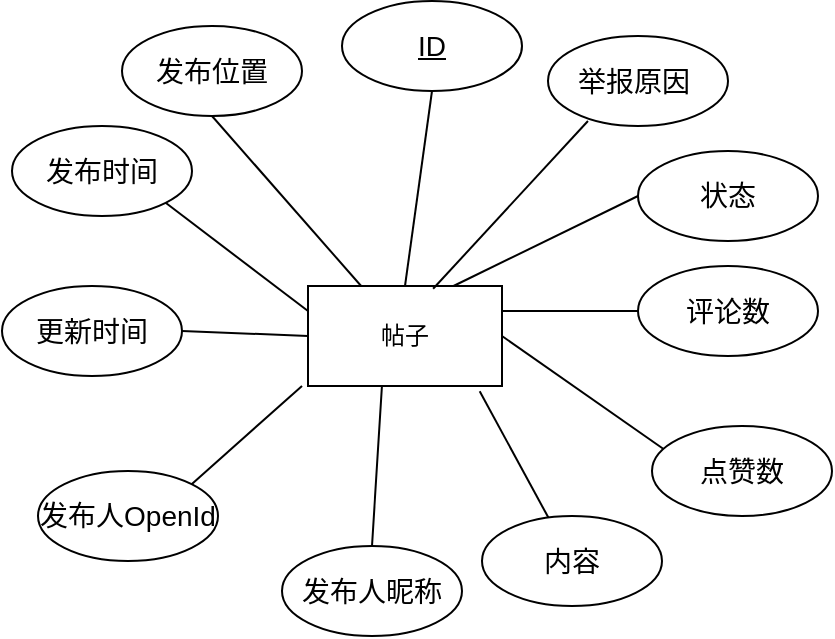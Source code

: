 <mxfile version="10.6.7" type="github"><diagram id="vmu4BHk6NGFIc5IeM8Mc" name="Ã§Â¬Â¬ 1 Ã©Â¡Âµ"><mxGraphModel dx="1476" dy="575" grid="1" gridSize="10" guides="1" tooltips="1" connect="1" arrows="1" fold="1" page="1" pageScale="1" pageWidth="827" pageHeight="1169" math="0" shadow="0"><root><mxCell id="0"/><mxCell id="1" parent="0"/><mxCell id="_wBjYyhJ8MaK4rEdYe84-5" value="&lt;font style=&quot;font-size: 14px&quot;&gt;发布时间&lt;/font&gt;" style="ellipse;whiteSpace=wrap;html=1;" parent="1" vertex="1"><mxGeometry x="145" y="140" width="90" height="45" as="geometry"/></mxCell><mxCell id="OzPj0mgiXGPwTFgrvcDz-1" value="帖子" style="rounded=0;whiteSpace=wrap;html=1;" parent="1" vertex="1"><mxGeometry x="293" y="220" width="97" height="50" as="geometry"/></mxCell><mxCell id="OzPj0mgiXGPwTFgrvcDz-2" value="&lt;font style=&quot;font-size: 14px&quot;&gt;更新时间&lt;/font&gt;" style="ellipse;whiteSpace=wrap;html=1;" parent="1" vertex="1"><mxGeometry x="140" y="220" width="90" height="45" as="geometry"/></mxCell><mxCell id="OzPj0mgiXGPwTFgrvcDz-3" value="&lt;font style=&quot;font-size: 14px&quot;&gt;发布人OpenId&lt;/font&gt;" style="ellipse;whiteSpace=wrap;html=1;" parent="1" vertex="1"><mxGeometry x="158" y="312.5" width="90" height="45" as="geometry"/></mxCell><mxCell id="OzPj0mgiXGPwTFgrvcDz-4" value="&lt;font style=&quot;font-size: 14px&quot;&gt;发布人昵称&lt;/font&gt;" style="ellipse;whiteSpace=wrap;html=1;" parent="1" vertex="1"><mxGeometry x="280" y="350" width="90" height="45" as="geometry"/></mxCell><mxCell id="OzPj0mgiXGPwTFgrvcDz-5" value="&lt;font style=&quot;font-size: 14px&quot;&gt;内容&lt;/font&gt;" style="ellipse;whiteSpace=wrap;html=1;" parent="1" vertex="1"><mxGeometry x="380" y="335" width="90" height="45" as="geometry"/></mxCell><mxCell id="OzPj0mgiXGPwTFgrvcDz-7" value="&lt;font style=&quot;font-size: 14px&quot;&gt;点赞数&lt;/font&gt;" style="ellipse;whiteSpace=wrap;html=1;" parent="1" vertex="1"><mxGeometry x="465" y="290" width="90" height="45" as="geometry"/></mxCell><mxCell id="OzPj0mgiXGPwTFgrvcDz-8" value="&lt;font style=&quot;font-size: 14px&quot;&gt;评论数&lt;/font&gt;" style="ellipse;whiteSpace=wrap;html=1;" parent="1" vertex="1"><mxGeometry x="458" y="210" width="90" height="45" as="geometry"/></mxCell><mxCell id="OzPj0mgiXGPwTFgrvcDz-9" value="&lt;font style=&quot;font-size: 14px&quot;&gt;状态&lt;/font&gt;" style="ellipse;whiteSpace=wrap;html=1;" parent="1" vertex="1"><mxGeometry x="458" y="152.5" width="90" height="45" as="geometry"/></mxCell><mxCell id="OzPj0mgiXGPwTFgrvcDz-10" value="&lt;font style=&quot;font-size: 14px&quot;&gt;举报原因&amp;nbsp;&lt;/font&gt;" style="ellipse;whiteSpace=wrap;html=1;" parent="1" vertex="1"><mxGeometry x="413" y="95" width="90" height="45" as="geometry"/></mxCell><mxCell id="OzPj0mgiXGPwTFgrvcDz-11" value="&lt;font style=&quot;font-size: 14px&quot;&gt;发布位置&lt;/font&gt;" style="ellipse;whiteSpace=wrap;html=1;" parent="1" vertex="1"><mxGeometry x="200" y="90" width="90" height="45" as="geometry"/></mxCell><mxCell id="OzPj0mgiXGPwTFgrvcDz-12" value="" style="endArrow=none;html=1;entryX=1;entryY=1;entryDx=0;entryDy=0;exitX=0;exitY=0.25;exitDx=0;exitDy=0;" parent="1" source="OzPj0mgiXGPwTFgrvcDz-1" target="_wBjYyhJ8MaK4rEdYe84-5" edge="1"><mxGeometry width="50" height="50" relative="1" as="geometry"><mxPoint x="110" y="470" as="sourcePoint"/><mxPoint x="160" y="420" as="targetPoint"/></mxGeometry></mxCell><mxCell id="OzPj0mgiXGPwTFgrvcDz-13" value="" style="endArrow=none;html=1;exitX=1;exitY=0.5;exitDx=0;exitDy=0;entryX=0;entryY=0.5;entryDx=0;entryDy=0;" parent="1" source="OzPj0mgiXGPwTFgrvcDz-2" target="OzPj0mgiXGPwTFgrvcDz-1" edge="1"><mxGeometry width="50" height="50" relative="1" as="geometry"><mxPoint x="110" y="470" as="sourcePoint"/><mxPoint x="290" y="250" as="targetPoint"/></mxGeometry></mxCell><mxCell id="OzPj0mgiXGPwTFgrvcDz-14" value="" style="endArrow=none;html=1;exitX=1;exitY=0;exitDx=0;exitDy=0;" parent="1" source="OzPj0mgiXGPwTFgrvcDz-3" edge="1"><mxGeometry width="50" height="50" relative="1" as="geometry"><mxPoint x="120" y="480" as="sourcePoint"/><mxPoint x="290" y="270" as="targetPoint"/></mxGeometry></mxCell><mxCell id="OzPj0mgiXGPwTFgrvcDz-15" value="" style="endArrow=none;html=1;entryX=0.381;entryY=1;entryDx=0;entryDy=0;entryPerimeter=0;exitX=0.5;exitY=0;exitDx=0;exitDy=0;" parent="1" source="OzPj0mgiXGPwTFgrvcDz-4" target="OzPj0mgiXGPwTFgrvcDz-1" edge="1"><mxGeometry width="50" height="50" relative="1" as="geometry"><mxPoint x="130" y="490" as="sourcePoint"/><mxPoint x="180" y="440" as="targetPoint"/></mxGeometry></mxCell><mxCell id="OzPj0mgiXGPwTFgrvcDz-16" value="" style="endArrow=none;html=1;entryX=0.885;entryY=1.052;entryDx=0;entryDy=0;entryPerimeter=0;" parent="1" source="OzPj0mgiXGPwTFgrvcDz-5" target="OzPj0mgiXGPwTFgrvcDz-1" edge="1"><mxGeometry width="50" height="50" relative="1" as="geometry"><mxPoint x="140" y="500" as="sourcePoint"/><mxPoint x="190" y="450" as="targetPoint"/></mxGeometry></mxCell><mxCell id="OzPj0mgiXGPwTFgrvcDz-17" value="" style="endArrow=none;html=1;entryX=1;entryY=0.5;entryDx=0;entryDy=0;exitX=0.062;exitY=0.253;exitDx=0;exitDy=0;exitPerimeter=0;" parent="1" source="OzPj0mgiXGPwTFgrvcDz-7" target="OzPj0mgiXGPwTFgrvcDz-1" edge="1"><mxGeometry width="50" height="50" relative="1" as="geometry"><mxPoint x="150" y="510" as="sourcePoint"/><mxPoint x="200" y="460" as="targetPoint"/></mxGeometry></mxCell><mxCell id="OzPj0mgiXGPwTFgrvcDz-18" value="" style="endArrow=none;html=1;entryX=1;entryY=0.25;entryDx=0;entryDy=0;exitX=0;exitY=0.5;exitDx=0;exitDy=0;" parent="1" source="OzPj0mgiXGPwTFgrvcDz-8" target="OzPj0mgiXGPwTFgrvcDz-1" edge="1"><mxGeometry width="50" height="50" relative="1" as="geometry"><mxPoint x="160" y="520" as="sourcePoint"/><mxPoint x="210" y="470" as="targetPoint"/></mxGeometry></mxCell><mxCell id="OzPj0mgiXGPwTFgrvcDz-19" value="" style="endArrow=none;html=1;entryX=0;entryY=0.5;entryDx=0;entryDy=0;exitX=0.75;exitY=0;exitDx=0;exitDy=0;" parent="1" source="OzPj0mgiXGPwTFgrvcDz-1" target="OzPj0mgiXGPwTFgrvcDz-9" edge="1"><mxGeometry width="50" height="50" relative="1" as="geometry"><mxPoint x="170" y="530" as="sourcePoint"/><mxPoint x="220" y="480" as="targetPoint"/></mxGeometry></mxCell><mxCell id="OzPj0mgiXGPwTFgrvcDz-20" value="" style="endArrow=none;html=1;entryX=0.222;entryY=0.944;entryDx=0;entryDy=0;entryPerimeter=0;exitX=0.645;exitY=0.028;exitDx=0;exitDy=0;exitPerimeter=0;" parent="1" source="OzPj0mgiXGPwTFgrvcDz-1" target="OzPj0mgiXGPwTFgrvcDz-10" edge="1"><mxGeometry width="50" height="50" relative="1" as="geometry"><mxPoint x="180" y="540" as="sourcePoint"/><mxPoint x="230" y="490" as="targetPoint"/></mxGeometry></mxCell><mxCell id="OzPj0mgiXGPwTFgrvcDz-21" value="" style="endArrow=none;html=1;entryX=0.5;entryY=1;entryDx=0;entryDy=0;" parent="1" source="OzPj0mgiXGPwTFgrvcDz-1" target="OzPj0mgiXGPwTFgrvcDz-11" edge="1"><mxGeometry width="50" height="50" relative="1" as="geometry"><mxPoint x="190" y="550" as="sourcePoint"/><mxPoint x="240" y="500" as="targetPoint"/></mxGeometry></mxCell><mxCell id="FrXnzXLol7YyXMwvSUfg-1" value="&lt;font style=&quot;font-size: 14px&quot;&gt;&lt;u&gt;ID&lt;/u&gt;&lt;/font&gt;" style="ellipse;whiteSpace=wrap;html=1;" vertex="1" parent="1"><mxGeometry x="310" y="77.5" width="90" height="45" as="geometry"/></mxCell><mxCell id="FrXnzXLol7YyXMwvSUfg-2" value="" style="endArrow=none;html=1;entryX=0.5;entryY=1;entryDx=0;entryDy=0;exitX=0.5;exitY=0;exitDx=0;exitDy=0;" edge="1" parent="1" source="OzPj0mgiXGPwTFgrvcDz-1" target="FrXnzXLol7YyXMwvSUfg-1"><mxGeometry width="50" height="50" relative="1" as="geometry"><mxPoint x="366" y="231" as="sourcePoint"/><mxPoint x="450" y="130" as="targetPoint"/></mxGeometry></mxCell></root></mxGraphModel></diagram></mxfile>